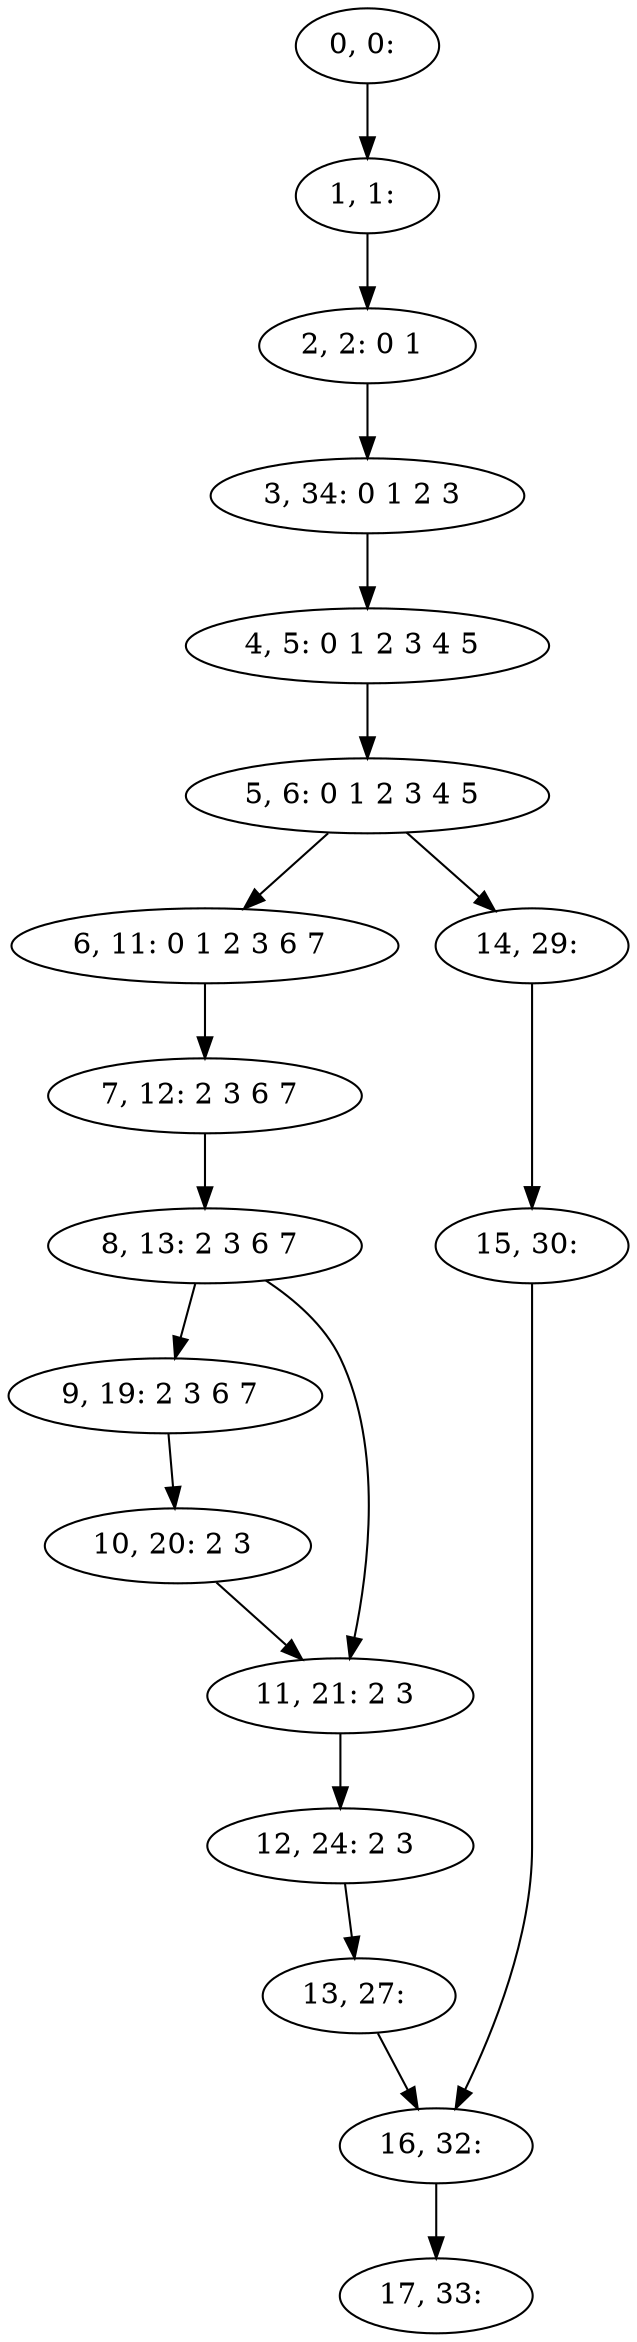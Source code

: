 digraph G {
0[label="0, 0: "];
1[label="1, 1: "];
2[label="2, 2: 0 1 "];
3[label="3, 34: 0 1 2 3 "];
4[label="4, 5: 0 1 2 3 4 5 "];
5[label="5, 6: 0 1 2 3 4 5 "];
6[label="6, 11: 0 1 2 3 6 7 "];
7[label="7, 12: 2 3 6 7 "];
8[label="8, 13: 2 3 6 7 "];
9[label="9, 19: 2 3 6 7 "];
10[label="10, 20: 2 3 "];
11[label="11, 21: 2 3 "];
12[label="12, 24: 2 3 "];
13[label="13, 27: "];
14[label="14, 29: "];
15[label="15, 30: "];
16[label="16, 32: "];
17[label="17, 33: "];
0->1 ;
1->2 ;
2->3 ;
3->4 ;
4->5 ;
5->6 ;
5->14 ;
6->7 ;
7->8 ;
8->9 ;
8->11 ;
9->10 ;
10->11 ;
11->12 ;
12->13 ;
13->16 ;
14->15 ;
15->16 ;
16->17 ;
}
